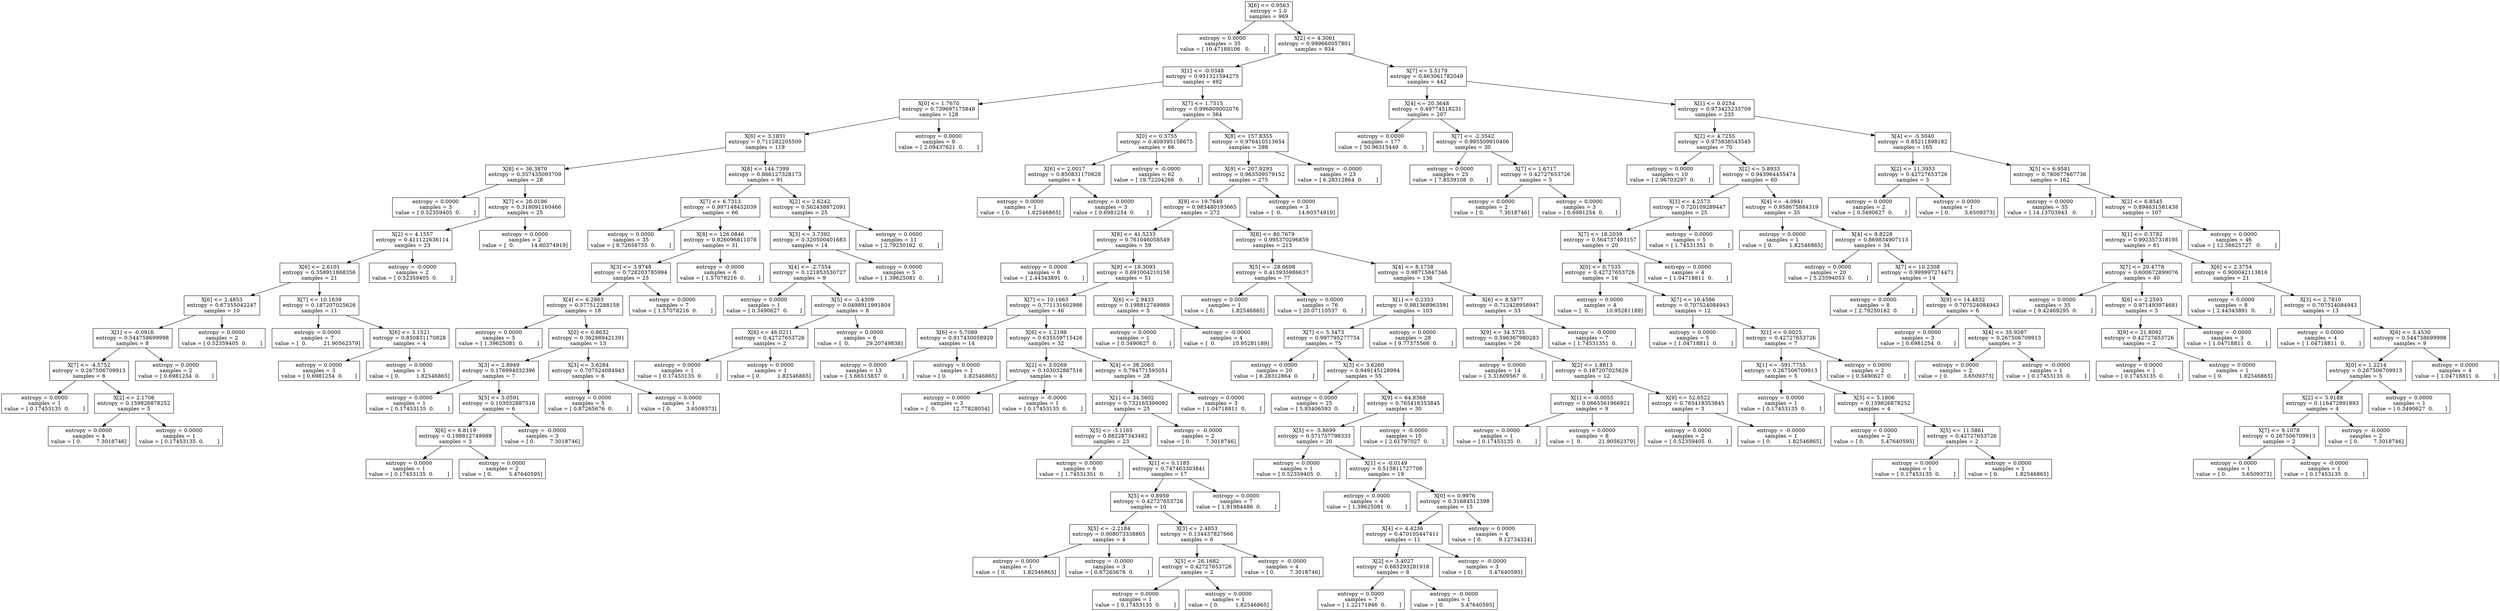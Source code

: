 digraph Tree {
0 [label="X[6] <= 0.9563\nentropy = 1.0\nsamples = 969", shape="box"] ;
1 [label="entropy = 0.0000\nsamples = 35\nvalue = [ 10.47188106   0.        ]", shape="box"] ;
0 -> 1 ;
2 [label="X[2] <= 4.3061\nentropy = 0.999660057801\nsamples = 934", shape="box"] ;
0 -> 2 ;
3 [label="X[1] <= -0.0348\nentropy = 0.951321594275\nsamples = 492", shape="box"] ;
2 -> 3 ;
4 [label="X[0] <= 1.7670\nentropy = 0.739697175848\nsamples = 128", shape="box"] ;
3 -> 4 ;
5 [label="X[6] <= 3.1831\nentropy = 0.711282205509\nsamples = 119", shape="box"] ;
4 -> 5 ;
6 [label="X[8] <= 36.3870\nentropy = 0.357435093709\nsamples = 28", shape="box"] ;
5 -> 6 ;
7 [label="entropy = 0.0000\nsamples = 3\nvalue = [ 0.52359405  0.        ]", shape="box"] ;
6 -> 7 ;
8 [label="X[7] <= 26.0196\nentropy = 0.318091160466\nsamples = 25", shape="box"] ;
6 -> 8 ;
9 [label="X[2] <= 4.1557\nentropy = 0.411122636114\nsamples = 23", shape="box"] ;
8 -> 9 ;
10 [label="X[6] <= 2.6101\nentropy = 0.358911868356\nsamples = 21", shape="box"] ;
9 -> 10 ;
11 [label="X[6] <= 2.4853\nentropy = 0.67355042247\nsamples = 10", shape="box"] ;
10 -> 11 ;
12 [label="X[1] <= -0.0916\nentropy = 0.544758699998\nsamples = 8", shape="box"] ;
11 -> 12 ;
13 [label="X[7] <= -4.5752\nentropy = 0.267506709913\nsamples = 6", shape="box"] ;
12 -> 13 ;
14 [label="entropy = 0.0000\nsamples = 1\nvalue = [ 0.17453135  0.        ]", shape="box"] ;
13 -> 14 ;
15 [label="X[2] <= 2.1706\nentropy = 0.159826878252\nsamples = 5", shape="box"] ;
13 -> 15 ;
16 [label="entropy = 0.0000\nsamples = 4\nvalue = [ 0.         7.3018746]", shape="box"] ;
15 -> 16 ;
17 [label="entropy = 0.0000\nsamples = 1\nvalue = [ 0.17453135  0.        ]", shape="box"] ;
15 -> 17 ;
18 [label="entropy = 0.0000\nsamples = 2\nvalue = [ 0.6981254  0.       ]", shape="box"] ;
12 -> 18 ;
19 [label="entropy = 0.0000\nsamples = 2\nvalue = [ 0.52359405  0.        ]", shape="box"] ;
11 -> 19 ;
20 [label="X[7] <= 10.1639\nentropy = 0.187207025626\nsamples = 11", shape="box"] ;
10 -> 20 ;
21 [label="entropy = 0.0000\nsamples = 7\nvalue = [  0.          21.90562379]", shape="box"] ;
20 -> 21 ;
22 [label="X[6] <= 3.1521\nentropy = 0.850831170828\nsamples = 4", shape="box"] ;
20 -> 22 ;
23 [label="entropy = 0.0000\nsamples = 3\nvalue = [ 0.6981254  0.       ]", shape="box"] ;
22 -> 23 ;
24 [label="entropy = 0.0000\nsamples = 1\nvalue = [ 0.          1.82546865]", shape="box"] ;
22 -> 24 ;
25 [label="entropy = -0.0000\nsamples = 2\nvalue = [ 0.52359405  0.        ]", shape="box"] ;
9 -> 25 ;
26 [label="entropy = 0.0000\nsamples = 2\nvalue = [  0.          14.60374919]", shape="box"] ;
8 -> 26 ;
27 [label="X[8] <= 144.7399\nentropy = 0.866127328173\nsamples = 91", shape="box"] ;
5 -> 27 ;
28 [label="X[7] <= 6.7313\nentropy = 0.997148452039\nsamples = 66", shape="box"] ;
27 -> 28 ;
29 [label="entropy = 0.0000\nsamples = 35\nvalue = [ 8.72656755  0.        ]", shape="box"] ;
28 -> 29 ;
30 [label="X[8] <= 126.0846\nentropy = 0.826096811078\nsamples = 31", shape="box"] ;
28 -> 30 ;
31 [label="X[3] <= 3.9748\nentropy = 0.728203785994\nsamples = 25", shape="box"] ;
30 -> 31 ;
32 [label="X[4] <= 6.2863\nentropy = 0.577512288158\nsamples = 18", shape="box"] ;
31 -> 32 ;
33 [label="entropy = 0.0000\nsamples = 5\nvalue = [ 1.39625081  0.        ]", shape="box"] ;
32 -> 33 ;
34 [label="X[0] <= 0.8632\nentropy = 0.362989421391\nsamples = 13", shape="box"] ;
32 -> 34 ;
35 [label="X[3] <= 2.8949\nentropy = 0.176994032396\nsamples = 7", shape="box"] ;
34 -> 35 ;
36 [label="entropy = 0.0000\nsamples = 1\nvalue = [ 0.17453135  0.        ]", shape="box"] ;
35 -> 36 ;
37 [label="X[5] <= 5.0591\nentropy = 0.103032887516\nsamples = 6", shape="box"] ;
35 -> 37 ;
38 [label="X[6] <= 6.8119\nentropy = 0.198812749989\nsamples = 3", shape="box"] ;
37 -> 38 ;
39 [label="entropy = 0.0000\nsamples = 1\nvalue = [ 0.17453135  0.        ]", shape="box"] ;
38 -> 39 ;
40 [label="entropy = 0.0000\nsamples = 2\nvalue = [ 0.          5.47640595]", shape="box"] ;
38 -> 40 ;
41 [label="entropy = -0.0000\nsamples = 3\nvalue = [ 0.         7.3018746]", shape="box"] ;
37 -> 41 ;
42 [label="X[3] <= 3.6284\nentropy = 0.707524084943\nsamples = 6", shape="box"] ;
34 -> 42 ;
43 [label="entropy = 0.0000\nsamples = 5\nvalue = [ 0.87265676  0.        ]", shape="box"] ;
42 -> 43 ;
44 [label="entropy = 0.0000\nsamples = 1\nvalue = [ 0.         3.6509373]", shape="box"] ;
42 -> 44 ;
45 [label="entropy = 0.0000\nsamples = 7\nvalue = [ 1.57078216  0.        ]", shape="box"] ;
31 -> 45 ;
46 [label="entropy = -0.0000\nsamples = 6\nvalue = [ 1.57078216  0.        ]", shape="box"] ;
30 -> 46 ;
47 [label="X[2] <= 2.6242\nentropy = 0.562438872091\nsamples = 25", shape="box"] ;
27 -> 47 ;
48 [label="X[3] <= 3.7392\nentropy = 0.320500401683\nsamples = 14", shape="box"] ;
47 -> 48 ;
49 [label="X[4] <= -2.7554\nentropy = 0.121853530727\nsamples = 9", shape="box"] ;
48 -> 49 ;
50 [label="entropy = 0.0000\nsamples = 1\nvalue = [ 0.3490627  0.       ]", shape="box"] ;
49 -> 50 ;
51 [label="X[5] <= -3.4309\nentropy = 0.0498911991804\nsamples = 8", shape="box"] ;
49 -> 51 ;
52 [label="X[6] <= 46.0211\nentropy = 0.42727653726\nsamples = 2", shape="box"] ;
51 -> 52 ;
53 [label="entropy = 0.0000\nsamples = 1\nvalue = [ 0.17453135  0.        ]", shape="box"] ;
52 -> 53 ;
54 [label="entropy = 0.0000\nsamples = 1\nvalue = [ 0.          1.82546865]", shape="box"] ;
52 -> 54 ;
55 [label="entropy = 0.0000\nsamples = 6\nvalue = [  0.          29.20749838]", shape="box"] ;
51 -> 55 ;
56 [label="entropy = 0.0000\nsamples = 5\nvalue = [ 1.39625081  0.        ]", shape="box"] ;
48 -> 56 ;
57 [label="entropy = 0.0000\nsamples = 11\nvalue = [ 2.79250162  0.        ]", shape="box"] ;
47 -> 57 ;
58 [label="entropy = 0.0000\nsamples = 9\nvalue = [ 2.09437621  0.        ]", shape="box"] ;
4 -> 58 ;
59 [label="X[7] <= 1.7515\nentropy = 0.996809002076\nsamples = 364", shape="box"] ;
3 -> 59 ;
60 [label="X[0] <= 0.3755\nentropy = 0.409395158675\nsamples = 66", shape="box"] ;
59 -> 60 ;
61 [label="X[6] <= 2.0017\nentropy = 0.850831170828\nsamples = 4", shape="box"] ;
60 -> 61 ;
62 [label="entropy = 0.0000\nsamples = 1\nvalue = [ 0.          1.82546865]", shape="box"] ;
61 -> 62 ;
63 [label="entropy = 0.0000\nsamples = 3\nvalue = [ 0.6981254  0.       ]", shape="box"] ;
61 -> 63 ;
64 [label="entropy = -0.0000\nsamples = 62\nvalue = [ 19.72204266   0.        ]", shape="box"] ;
60 -> 64 ;
65 [label="X[8] <= 157.8355\nentropy = 0.976410513654\nsamples = 298", shape="box"] ;
59 -> 65 ;
66 [label="X[9] <= 207.9293\nentropy = 0.963509579152\nsamples = 275", shape="box"] ;
65 -> 66 ;
67 [label="X[9] <= 19.7649\nentropy = 0.983480193665\nsamples = 272", shape="box"] ;
66 -> 67 ;
68 [label="X[8] <= 41.5233\nentropy = 0.761046058549\nsamples = 59", shape="box"] ;
67 -> 68 ;
69 [label="entropy = 0.0000\nsamples = 8\nvalue = [ 2.44343891  0.        ]", shape="box"] ;
68 -> 69 ;
70 [label="X[9] <= 18.3093\nentropy = 0.691004210158\nsamples = 51", shape="box"] ;
68 -> 70 ;
71 [label="X[7] <= 10.1663\nentropy = 0.771131602986\nsamples = 46", shape="box"] ;
70 -> 71 ;
72 [label="X[6] <= 5.7089\nentropy = 0.917430058929\nsamples = 14", shape="box"] ;
71 -> 72 ;
73 [label="entropy = 0.0000\nsamples = 13\nvalue = [ 3.66515837  0.        ]", shape="box"] ;
72 -> 73 ;
74 [label="entropy = 0.0000\nsamples = 1\nvalue = [ 0.          1.82546865]", shape="box"] ;
72 -> 74 ;
75 [label="X[6] <= 1.2198\nentropy = 0.635559715426\nsamples = 32", shape="box"] ;
71 -> 75 ;
76 [label="X[2] <= 3.0269\nentropy = 0.103032887516\nsamples = 4", shape="box"] ;
75 -> 76 ;
77 [label="entropy = 0.0000\nsamples = 3\nvalue = [  0.          12.77828054]", shape="box"] ;
76 -> 77 ;
78 [label="entropy = -0.0000\nsamples = 1\nvalue = [ 0.17453135  0.        ]", shape="box"] ;
76 -> 78 ;
79 [label="X[4] <= 38.2065\nentropy = 0.794771595051\nsamples = 28", shape="box"] ;
75 -> 79 ;
80 [label="X[1] <= 34.5602\nentropy = 0.732165399092\nsamples = 25", shape="box"] ;
79 -> 80 ;
81 [label="X[5] <= -3.1165\nentropy = 0.882287343482\nsamples = 23", shape="box"] ;
80 -> 81 ;
82 [label="entropy = 0.0000\nsamples = 6\nvalue = [ 1.74531351  0.        ]", shape="box"] ;
81 -> 82 ;
83 [label="X[1] <= 0.1185\nentropy = 0.747463303841\nsamples = 17", shape="box"] ;
81 -> 83 ;
84 [label="X[5] <= 0.8959\nentropy = 0.42727653726\nsamples = 10", shape="box"] ;
83 -> 84 ;
85 [label="X[5] <= -2.2184\nentropy = 0.908073338865\nsamples = 4", shape="box"] ;
84 -> 85 ;
86 [label="entropy = 0.0000\nsamples = 1\nvalue = [ 0.          1.82546865]", shape="box"] ;
85 -> 86 ;
87 [label="entropy = -0.0000\nsamples = 3\nvalue = [ 0.87265676  0.        ]", shape="box"] ;
85 -> 87 ;
88 [label="X[3] <= 2.4853\nentropy = 0.134437827666\nsamples = 6", shape="box"] ;
84 -> 88 ;
89 [label="X[5] <= 26.1682\nentropy = 0.42727653726\nsamples = 2", shape="box"] ;
88 -> 89 ;
90 [label="entropy = 0.0000\nsamples = 1\nvalue = [ 0.17453135  0.        ]", shape="box"] ;
89 -> 90 ;
91 [label="entropy = 0.0000\nsamples = 1\nvalue = [ 0.          1.82546865]", shape="box"] ;
89 -> 91 ;
92 [label="entropy = -0.0000\nsamples = 4\nvalue = [ 0.         7.3018746]", shape="box"] ;
88 -> 92 ;
93 [label="entropy = 0.0000\nsamples = 7\nvalue = [ 1.91984486  0.        ]", shape="box"] ;
83 -> 93 ;
94 [label="entropy = -0.0000\nsamples = 2\nvalue = [ 0.         7.3018746]", shape="box"] ;
80 -> 94 ;
95 [label="entropy = 0.0000\nsamples = 3\nvalue = [ 1.04718811  0.        ]", shape="box"] ;
79 -> 95 ;
96 [label="X[6] <= 2.9433\nentropy = 0.198812749989\nsamples = 5", shape="box"] ;
70 -> 96 ;
97 [label="entropy = 0.0000\nsamples = 1\nvalue = [ 0.3490627  0.       ]", shape="box"] ;
96 -> 97 ;
98 [label="entropy = -0.0000\nsamples = 4\nvalue = [  0.          10.95281189]", shape="box"] ;
96 -> 98 ;
99 [label="X[8] <= 80.7679\nentropy = 0.995370296859\nsamples = 213", shape="box"] ;
67 -> 99 ;
100 [label="X[5] <= -28.6698\nentropy = 0.413935986637\nsamples = 77", shape="box"] ;
99 -> 100 ;
101 [label="entropy = 0.0000\nsamples = 1\nvalue = [ 0.          1.82546865]", shape="box"] ;
100 -> 101 ;
102 [label="entropy = 0.0000\nsamples = 76\nvalue = [ 20.07110537   0.        ]", shape="box"] ;
100 -> 102 ;
103 [label="X[4] <= 8.1758\nentropy = 0.98715847346\nsamples = 136", shape="box"] ;
99 -> 103 ;
104 [label="X[1] <= 0.2353\nentropy = 0.981368963591\nsamples = 103", shape="box"] ;
103 -> 104 ;
105 [label="X[7] <= 5.3473\nentropy = 0.997795277754\nsamples = 75", shape="box"] ;
104 -> 105 ;
106 [label="entropy = 0.0000\nsamples = 20\nvalue = [ 6.28312864  0.        ]", shape="box"] ;
105 -> 106 ;
107 [label="X[3] <= 3.6260\nentropy = 0.949145128994\nsamples = 55", shape="box"] ;
105 -> 107 ;
108 [label="entropy = 0.0000\nsamples = 25\nvalue = [ 5.93406593  0.        ]", shape="box"] ;
107 -> 108 ;
109 [label="X[9] <= 64.8368\nentropy = 0.765418353845\nsamples = 30", shape="box"] ;
107 -> 109 ;
110 [label="X[5] <= -5.8699\nentropy = 0.571757798333\nsamples = 20", shape="box"] ;
109 -> 110 ;
111 [label="entropy = 0.0000\nsamples = 1\nvalue = [ 0.52359405  0.        ]", shape="box"] ;
110 -> 111 ;
112 [label="X[1] <= -0.0149\nentropy = 0.515811727706\nsamples = 19", shape="box"] ;
110 -> 112 ;
113 [label="entropy = 0.0000\nsamples = 4\nvalue = [ 1.39625081  0.        ]", shape="box"] ;
112 -> 113 ;
114 [label="X[0] <= 0.9976\nentropy = 0.31684512398\nsamples = 15", shape="box"] ;
112 -> 114 ;
115 [label="X[4] <= 4.4236\nentropy = 0.470105447411\nsamples = 11", shape="box"] ;
114 -> 115 ;
116 [label="X[2] <= 3.4027\nentropy = 0.685293281918\nsamples = 8", shape="box"] ;
115 -> 116 ;
117 [label="entropy = 0.0000\nsamples = 7\nvalue = [ 1.22171946  0.        ]", shape="box"] ;
116 -> 117 ;
118 [label="entropy = -0.0000\nsamples = 1\nvalue = [ 0.          5.47640595]", shape="box"] ;
116 -> 118 ;
119 [label="entropy = -0.0000\nsamples = 3\nvalue = [ 0.          5.47640595]", shape="box"] ;
115 -> 119 ;
120 [label="entropy = 0.0000\nsamples = 4\nvalue = [ 0.          9.12734324]", shape="box"] ;
114 -> 120 ;
121 [label="entropy = -0.0000\nsamples = 10\nvalue = [ 2.61797027  0.        ]", shape="box"] ;
109 -> 121 ;
122 [label="entropy = 0.0000\nsamples = 28\nvalue = [ 9.77375566  0.        ]", shape="box"] ;
104 -> 122 ;
123 [label="X[6] <= 8.5877\nentropy = 0.712428958947\nsamples = 33", shape="box"] ;
103 -> 123 ;
124 [label="X[9] <= 34.5735\nentropy = 0.596367980283\nsamples = 26", shape="box"] ;
123 -> 124 ;
125 [label="entropy = 0.0000\nsamples = 14\nvalue = [ 3.31609567  0.        ]", shape="box"] ;
124 -> 125 ;
126 [label="X[2] <= 1.8813\nentropy = 0.187207025626\nsamples = 12", shape="box"] ;
124 -> 126 ;
127 [label="X[1] <= -0.0055\nentropy = 0.0665561966921\nsamples = 9", shape="box"] ;
126 -> 127 ;
128 [label="entropy = 0.0000\nsamples = 1\nvalue = [ 0.17453135  0.        ]", shape="box"] ;
127 -> 128 ;
129 [label="entropy = 0.0000\nsamples = 8\nvalue = [  0.          21.90562379]", shape="box"] ;
127 -> 129 ;
130 [label="X[9] <= 52.6522\nentropy = 0.765418353845\nsamples = 3", shape="box"] ;
126 -> 130 ;
131 [label="entropy = 0.0000\nsamples = 2\nvalue = [ 0.52359405  0.        ]", shape="box"] ;
130 -> 131 ;
132 [label="entropy = -0.0000\nsamples = 1\nvalue = [ 0.          1.82546865]", shape="box"] ;
130 -> 132 ;
133 [label="entropy = -0.0000\nsamples = 7\nvalue = [ 1.74531351  0.        ]", shape="box"] ;
123 -> 133 ;
134 [label="entropy = 0.0000\nsamples = 3\nvalue = [  0.          14.60374919]", shape="box"] ;
66 -> 134 ;
135 [label="entropy = -0.0000\nsamples = 23\nvalue = [ 6.28312864  0.        ]", shape="box"] ;
65 -> 135 ;
136 [label="X[7] <= 5.5179\nentropy = 0.863061782049\nsamples = 442", shape="box"] ;
2 -> 136 ;
137 [label="X[4] <= 20.3648\nentropy = 0.49774518231\nsamples = 207", shape="box"] ;
136 -> 137 ;
138 [label="entropy = 0.0000\nsamples = 177\nvalue = [ 50.96315449   0.        ]", shape="box"] ;
137 -> 138 ;
139 [label="X[7] <= -2.3542\nentropy = 0.995509910406\nsamples = 30", shape="box"] ;
137 -> 139 ;
140 [label="entropy = 0.0000\nsamples = 25\nvalue = [ 7.8539108  0.       ]", shape="box"] ;
139 -> 140 ;
141 [label="X[7] <= 1.6717\nentropy = 0.42727653726\nsamples = 5", shape="box"] ;
139 -> 141 ;
142 [label="entropy = 0.0000\nsamples = 2\nvalue = [ 0.         7.3018746]", shape="box"] ;
141 -> 142 ;
143 [label="entropy = 0.0000\nsamples = 3\nvalue = [ 0.6981254  0.       ]", shape="box"] ;
141 -> 143 ;
144 [label="X[1] <= 0.0254\nentropy = 0.973425235709\nsamples = 235", shape="box"] ;
136 -> 144 ;
145 [label="X[2] <= 4.7255\nentropy = 0.975838543545\nsamples = 70", shape="box"] ;
144 -> 145 ;
146 [label="entropy = 0.0000\nsamples = 10\nvalue = [ 2.96703297  0.        ]", shape="box"] ;
145 -> 146 ;
147 [label="X[2] <= 5.8933\nentropy = 0.943964455474\nsamples = 60", shape="box"] ;
145 -> 147 ;
148 [label="X[3] <= 4.2573\nentropy = 0.720109289447\nsamples = 25", shape="box"] ;
147 -> 148 ;
149 [label="X[7] <= 18.2039\nentropy = 0.564737493157\nsamples = 20", shape="box"] ;
148 -> 149 ;
150 [label="X[0] <= 0.7535\nentropy = 0.42727653726\nsamples = 16", shape="box"] ;
149 -> 150 ;
151 [label="entropy = 0.0000\nsamples = 4\nvalue = [  0.          10.95281189]", shape="box"] ;
150 -> 151 ;
152 [label="X[7] <= 10.4586\nentropy = 0.707524084943\nsamples = 12", shape="box"] ;
150 -> 152 ;
153 [label="entropy = 0.0000\nsamples = 5\nvalue = [ 1.04718811  0.        ]", shape="box"] ;
152 -> 153 ;
154 [label="X[1] <= 0.0025\nentropy = 0.42727653726\nsamples = 7", shape="box"] ;
152 -> 154 ;
155 [label="X[1] <= -591.7755\nentropy = 0.267506709913\nsamples = 5", shape="box"] ;
154 -> 155 ;
156 [label="entropy = 0.0000\nsamples = 1\nvalue = [ 0.17453135  0.        ]", shape="box"] ;
155 -> 156 ;
157 [label="X[5] <= 5.1806\nentropy = 0.159826878252\nsamples = 4", shape="box"] ;
155 -> 157 ;
158 [label="entropy = 0.0000\nsamples = 2\nvalue = [ 0.          5.47640595]", shape="box"] ;
157 -> 158 ;
159 [label="X[5] <= 11.5861\nentropy = 0.42727653726\nsamples = 2", shape="box"] ;
157 -> 159 ;
160 [label="entropy = 0.0000\nsamples = 1\nvalue = [ 0.17453135  0.        ]", shape="box"] ;
159 -> 160 ;
161 [label="entropy = 0.0000\nsamples = 1\nvalue = [ 0.          1.82546865]", shape="box"] ;
159 -> 161 ;
162 [label="entropy = 0.0000\nsamples = 2\nvalue = [ 0.3490627  0.       ]", shape="box"] ;
154 -> 162 ;
163 [label="entropy = 0.0000\nsamples = 4\nvalue = [ 1.04718811  0.        ]", shape="box"] ;
149 -> 163 ;
164 [label="entropy = 0.0000\nsamples = 5\nvalue = [ 1.74531351  0.        ]", shape="box"] ;
148 -> 164 ;
165 [label="X[4] <= -4.0941\nentropy = 0.958675884319\nsamples = 35", shape="box"] ;
147 -> 165 ;
166 [label="entropy = 0.0000\nsamples = 1\nvalue = [ 0.          1.82546865]", shape="box"] ;
165 -> 166 ;
167 [label="X[4] <= 8.8228\nentropy = 0.869834907113\nsamples = 34", shape="box"] ;
165 -> 167 ;
168 [label="entropy = 0.0000\nsamples = 20\nvalue = [ 5.23594053  0.        ]", shape="box"] ;
167 -> 168 ;
169 [label="X[7] <= 10.2308\nentropy = 0.999997274471\nsamples = 14", shape="box"] ;
167 -> 169 ;
170 [label="entropy = 0.0000\nsamples = 8\nvalue = [ 2.79250162  0.        ]", shape="box"] ;
169 -> 170 ;
171 [label="X[9] <= 14.4832\nentropy = 0.707524084943\nsamples = 6", shape="box"] ;
169 -> 171 ;
172 [label="entropy = 0.0000\nsamples = 3\nvalue = [ 0.6981254  0.       ]", shape="box"] ;
171 -> 172 ;
173 [label="X[4] <= 35.9287\nentropy = 0.267506709913\nsamples = 3", shape="box"] ;
171 -> 173 ;
174 [label="entropy = 0.0000\nsamples = 2\nvalue = [ 0.         3.6509373]", shape="box"] ;
173 -> 174 ;
175 [label="entropy = -0.0000\nsamples = 1\nvalue = [ 0.17453135  0.        ]", shape="box"] ;
173 -> 175 ;
176 [label="X[4] <= -5.5040\nentropy = 0.85211898182\nsamples = 165", shape="box"] ;
144 -> 176 ;
177 [label="X[2] <= 11.3953\nentropy = 0.42727653726\nsamples = 3", shape="box"] ;
176 -> 177 ;
178 [label="entropy = 0.0000\nsamples = 2\nvalue = [ 0.3490627  0.       ]", shape="box"] ;
177 -> 178 ;
179 [label="entropy = 0.0000\nsamples = 1\nvalue = [ 0.         3.6509373]", shape="box"] ;
177 -> 179 ;
180 [label="X[5] <= 6.9581\nentropy = 0.780677667736\nsamples = 162", shape="box"] ;
176 -> 180 ;
181 [label="entropy = 0.0000\nsamples = 55\nvalue = [ 14.13703943   0.        ]", shape="box"] ;
180 -> 181 ;
182 [label="X[2] <= 6.8545\nentropy = 0.894631581438\nsamples = 107", shape="box"] ;
180 -> 182 ;
183 [label="X[1] <= 0.3782\nentropy = 0.992357318195\nsamples = 61", shape="box"] ;
182 -> 183 ;
184 [label="X[7] <= 20.4778\nentropy = 0.600672899076\nsamples = 40", shape="box"] ;
183 -> 184 ;
185 [label="entropy = 0.0000\nsamples = 35\nvalue = [ 9.42469295  0.        ]", shape="box"] ;
184 -> 185 ;
186 [label="X[6] <= 2.2593\nentropy = 0.971493974681\nsamples = 5", shape="box"] ;
184 -> 186 ;
187 [label="X[9] <= 21.8092\nentropy = 0.42727653726\nsamples = 2", shape="box"] ;
186 -> 187 ;
188 [label="entropy = 0.0000\nsamples = 1\nvalue = [ 0.17453135  0.        ]", shape="box"] ;
187 -> 188 ;
189 [label="entropy = 0.0000\nsamples = 1\nvalue = [ 0.          1.82546865]", shape="box"] ;
187 -> 189 ;
190 [label="entropy = -0.0000\nsamples = 3\nvalue = [ 1.04718811  0.        ]", shape="box"] ;
186 -> 190 ;
191 [label="X[6] <= 2.3754\nentropy = 0.900042113816\nsamples = 21", shape="box"] ;
183 -> 191 ;
192 [label="entropy = 0.0000\nsamples = 8\nvalue = [ 2.44343891  0.        ]", shape="box"] ;
191 -> 192 ;
193 [label="X[3] <= 2.7810\nentropy = 0.707524084943\nsamples = 13", shape="box"] ;
191 -> 193 ;
194 [label="entropy = 0.0000\nsamples = 4\nvalue = [ 1.04718811  0.        ]", shape="box"] ;
193 -> 194 ;
195 [label="X[6] <= 3.4530\nentropy = 0.544758699998\nsamples = 9", shape="box"] ;
193 -> 195 ;
196 [label="X[0] <= 1.2214\nentropy = 0.267506709913\nsamples = 5", shape="box"] ;
195 -> 196 ;
197 [label="X[2] <= 5.9188\nentropy = 0.116472991893\nsamples = 4", shape="box"] ;
196 -> 197 ;
198 [label="X[7] <= 9.1078\nentropy = 0.267506709913\nsamples = 2", shape="box"] ;
197 -> 198 ;
199 [label="entropy = 0.0000\nsamples = 1\nvalue = [ 0.         3.6509373]", shape="box"] ;
198 -> 199 ;
200 [label="entropy = -0.0000\nsamples = 1\nvalue = [ 0.17453135  0.        ]", shape="box"] ;
198 -> 200 ;
201 [label="entropy = -0.0000\nsamples = 2\nvalue = [ 0.         7.3018746]", shape="box"] ;
197 -> 201 ;
202 [label="entropy = 0.0000\nsamples = 1\nvalue = [ 0.3490627  0.       ]", shape="box"] ;
196 -> 202 ;
203 [label="entropy = 0.0000\nsamples = 4\nvalue = [ 1.04718811  0.        ]", shape="box"] ;
195 -> 203 ;
204 [label="entropy = 0.0000\nsamples = 46\nvalue = [ 12.56625727   0.        ]", shape="box"] ;
182 -> 204 ;
}